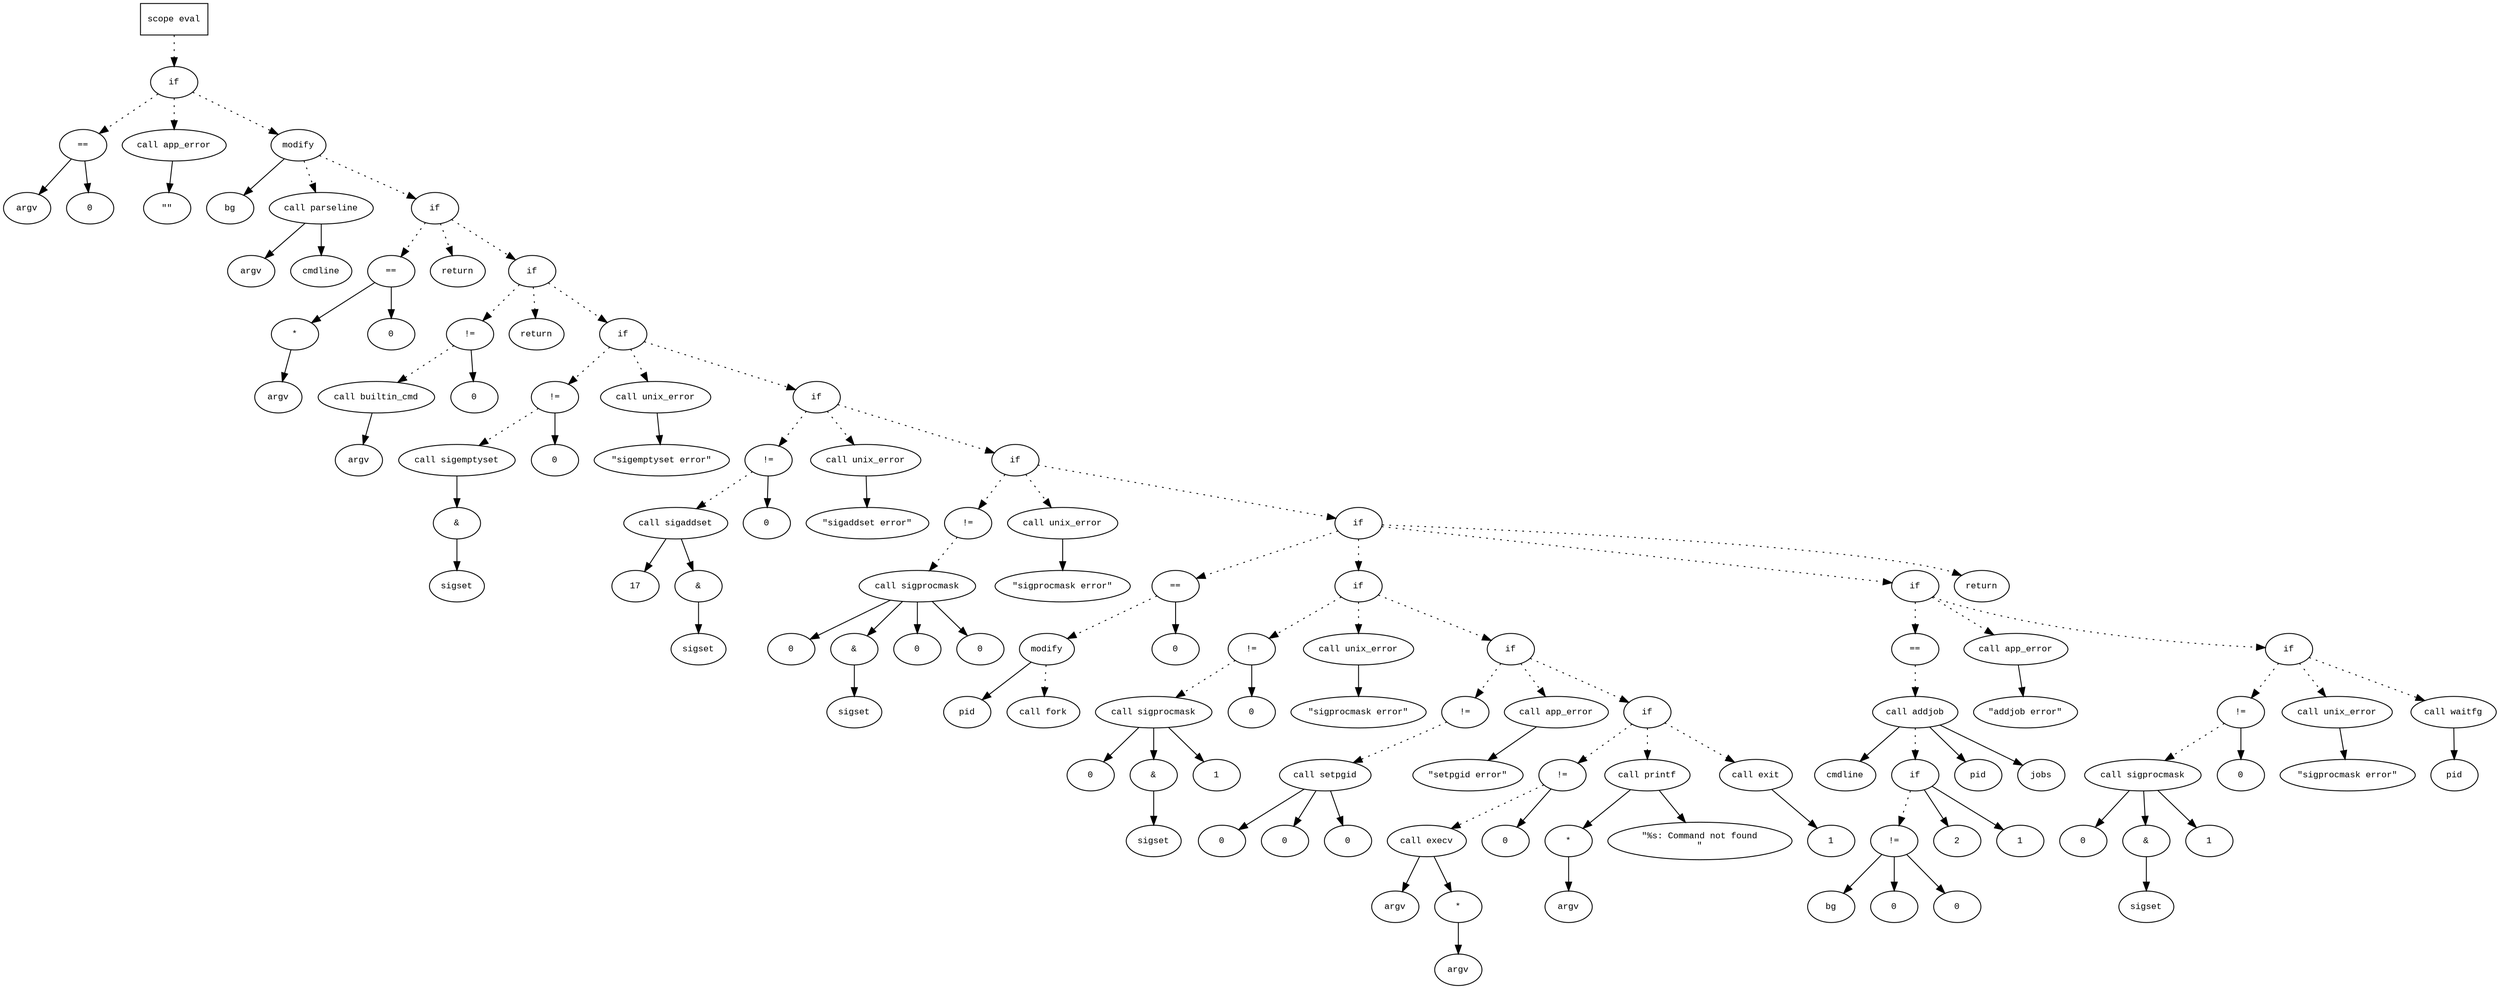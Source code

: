 digraph AST {
  graph [fontname="Times New Roman",fontsize=10];
  node  [fontname="Courier New",fontsize=10];
  edge  [fontname="Times New Roman",fontsize=10];

  node1 [label="scope eval",shape=box];
  node2 [label="if",shape=ellipse];
  node1 -> node2 [style=dotted];
  node3 [label="==",shape=ellipse];
  node4 [label="argv",shape=ellipse];
  node3 -> node4;
  node5 [label="0",shape=ellipse];
  node3 -> node5;
  node2 -> node3 [style=dotted];
  node6 [label="call app_error",shape=ellipse];
  node7 [label="\"\"",shape=ellipse];
  node6 -> node7;
  node2 -> node6 [style=dotted];
  node8 [label="modify",shape=ellipse];
  node9 [label="bg",shape=ellipse];
  node8 -> node9;
  node10 [label="call parseline",shape=ellipse];
  node11 [label="argv",shape=ellipse];
  node10 -> node11;
  node12 [label="cmdline",shape=ellipse];
  node10 -> node12;
  node8 -> node10 [style=dotted];
  node2 -> node8 [style=dotted];
  node13 [label="if",shape=ellipse];
  node8 -> node13 [style=dotted];
  node14 [label="==",shape=ellipse];
  node15 [label="*",shape=ellipse];
  node16 [label="argv",shape=ellipse];
  node15 -> node16;
  node14 -> node15;
  node17 [label="0",shape=ellipse];
  node14 -> node17;
  node13 -> node14 [style=dotted];
  node18 [label="return",shape=ellipse];
  node13 -> node18 [style=dotted];
  node19 [label="if",shape=ellipse];
  node13 -> node19 [style=dotted];
  node20 [label="!=",shape=ellipse];
  node21 [label="call builtin_cmd",shape=ellipse];
  node22 [label="argv",shape=ellipse];
  node21 -> node22;
  node20 -> node21 [style=dotted];
  node23 [label="0",shape=ellipse];
  node20 -> node23;
  node19 -> node20 [style=dotted];
  node24 [label="return",shape=ellipse];
  node19 -> node24 [style=dotted];
  node25 [label="if",shape=ellipse];
  node19 -> node25 [style=dotted];
  node26 [label="!=",shape=ellipse];
  node27 [label="call sigemptyset",shape=ellipse];
  node28 [label="&",shape=ellipse];
  node27 -> node28;
  node29 [label="sigset",shape=ellipse];
  node28 -> node29;
  node26 -> node27 [style=dotted];
  node30 [label="0",shape=ellipse];
  node26 -> node30;
  node25 -> node26 [style=dotted];
  node31 [label="call unix_error",shape=ellipse];
  node32 [label="\"sigemptyset error\"",shape=ellipse];
  node31 -> node32;
  node25 -> node31 [style=dotted];
  node33 [label="if",shape=ellipse];
  node25 -> node33 [style=dotted];
  node34 [label="!=",shape=ellipse];
  node35 [label="call sigaddset",shape=ellipse];
  node36 [label="17",shape=ellipse];
  node35 -> node36;
  node37 [label="&",shape=ellipse];
  node35 -> node37;
  node38 [label="sigset",shape=ellipse];
  node37 -> node38;
  node34 -> node35 [style=dotted];
  node39 [label="0",shape=ellipse];
  node34 -> node39;
  node33 -> node34 [style=dotted];
  node40 [label="call unix_error",shape=ellipse];
  node41 [label="\"sigaddset error\"",shape=ellipse];
  node40 -> node41;
  node33 -> node40 [style=dotted];
  node42 [label="if",shape=ellipse];
  node33 -> node42 [style=dotted];
  node43 [label="!=",shape=ellipse];
  node44 [label="call sigprocmask",shape=ellipse];
  node45 [label="0",shape=ellipse];
  node44 -> node45;
  node46 [label="&",shape=ellipse];
  node44 -> node46;
  node47 [label="sigset",shape=ellipse];
  node46 -> node47;
  node48 [label="0",shape=ellipse];
  node44 -> node48;
  node43 -> node44 [style=dotted];
  node49 [label="0",shape=ellipse];
  node44 -> node49;
  node42 -> node43 [style=dotted];
  node50 [label="call unix_error",shape=ellipse];
  node51 [label="\"sigprocmask error\"",shape=ellipse];
  node50 -> node51;
  node42 -> node50 [style=dotted];
  node52 [label="if",shape=ellipse];
  node42 -> node52 [style=dotted];
  node53 [label="==",shape=ellipse];
  node54 [label="modify",shape=ellipse];
  node55 [label="pid",shape=ellipse];
  node54 -> node55;
  node56 [label="call fork",shape=ellipse];
  node54 -> node56 [style=dotted];
  node53 -> node54 [style=dotted];
  node57 [label="0",shape=ellipse];
  node53 -> node57;
  node52 -> node53 [style=dotted];
  node58 [label="if",shape=ellipse];
  node52 -> node58 [style=dotted];
  node59 [label="!=",shape=ellipse];
  node60 [label="call sigprocmask",shape=ellipse];
  node61 [label="0",shape=ellipse];
  node60 -> node61;
  node62 [label="&",shape=ellipse];
  node60 -> node62;
  node63 [label="sigset",shape=ellipse];
  node62 -> node63;
  node64 [label="1",shape=ellipse];
  node60 -> node64;
  node59 -> node60 [style=dotted];
  node65 [label="0",shape=ellipse];
  node59 -> node65;
  node58 -> node59 [style=dotted];
  node66 [label="call unix_error",shape=ellipse];
  node67 [label="\"sigprocmask error\"",shape=ellipse];
  node66 -> node67;
  node58 -> node66 [style=dotted];
  node68 [label="if",shape=ellipse];
  node58 -> node68 [style=dotted];
  node69 [label="!=",shape=ellipse];
  node70 [label="call setpgid",shape=ellipse];
  node71 [label="0",shape=ellipse];
  node70 -> node71;
  node72 [label="0",shape=ellipse];
  node70 -> node72;
  node69 -> node70 [style=dotted];
  node73 [label="0",shape=ellipse];
  node70 -> node73;
  node68 -> node69 [style=dotted];
  node74 [label="call app_error",shape=ellipse];
  node75 [label="\"setpgid error\"",shape=ellipse];
  node74 -> node75;
  node68 -> node74 [style=dotted];
  node76 [label="if",shape=ellipse];
  node68 -> node76 [style=dotted];
  node77 [label="!=",shape=ellipse];
  node78 [label="call execv",shape=ellipse];
  node79 [label="argv",shape=ellipse];
  node78 -> node79;
  node80 [label="*",shape=ellipse];
  node81 [label="argv",shape=ellipse];
  node80 -> node81;
  node78 -> node80;
  node77 -> node78 [style=dotted];
  node82 [label="0",shape=ellipse];
  node77 -> node82;
  node76 -> node77 [style=dotted];
  node83 [label="call printf",shape=ellipse];
  node84 [label="*",shape=ellipse];
  node85 [label="argv",shape=ellipse];
  node84 -> node85;
  node83 -> node84;
  node86 [label="\"%s: Command not found
\"",shape=ellipse];
  node83 -> node86;
  node76 -> node83 [style=dotted];
  node87 [label="call exit",shape=ellipse];
  node88 [label="1",shape=ellipse];
  node87 -> node88;
  node76 -> node87 [style=dotted];
  node89 [label="if",shape=ellipse];
  node52 -> node89 [style=dotted];
  node90 [label="==",shape=ellipse];
  node91 [label="call addjob",shape=ellipse];
  node92 [label="cmdline",shape=ellipse];
  node91 -> node92;
  node93 [label="if",shape=ellipse];
  node91 -> node93 [style=dotted];
  node94 [label="!=",shape=ellipse];
  node95 [label="bg",shape=ellipse];
  node94 -> node95;
  node96 [label="0",shape=ellipse];
  node94 -> node96;
  node93 -> node94 [style=dotted];
  node97 [label="2",shape=ellipse];
  node93 -> node97;
  node98 [label="1",shape=ellipse];
  node93 -> node98;
  node99 [label="pid",shape=ellipse];
  node91 -> node99;
  node100 [label="jobs",shape=ellipse];
  node91 -> node100;
  node90 -> node91 [style=dotted];
  node101 [label="0",shape=ellipse];
  node94 -> node101;
  node89 -> node90 [style=dotted];
  node102 [label="call app_error",shape=ellipse];
  node103 [label="\"addjob error\"",shape=ellipse];
  node102 -> node103;
  node89 -> node102 [style=dotted];
  node104 [label="if",shape=ellipse];
  node89 -> node104 [style=dotted];
  node105 [label="!=",shape=ellipse];
  node106 [label="call sigprocmask",shape=ellipse];
  node107 [label="0",shape=ellipse];
  node106 -> node107;
  node108 [label="&",shape=ellipse];
  node106 -> node108;
  node109 [label="sigset",shape=ellipse];
  node108 -> node109;
  node110 [label="1",shape=ellipse];
  node106 -> node110;
  node105 -> node106 [style=dotted];
  node111 [label="0",shape=ellipse];
  node105 -> node111;
  node104 -> node105 [style=dotted];
  node112 [label="call unix_error",shape=ellipse];
  node113 [label="\"sigprocmask error\"",shape=ellipse];
  node112 -> node113;
  node104 -> node112 [style=dotted];
  node114 [label="call waitfg",shape=ellipse];
  node115 [label="pid",shape=ellipse];
  node114 -> node115;
  node104 -> node114 [style=dotted];
  node116 [label="return",shape=ellipse];
  node52 -> node116 [style=dotted];
} 